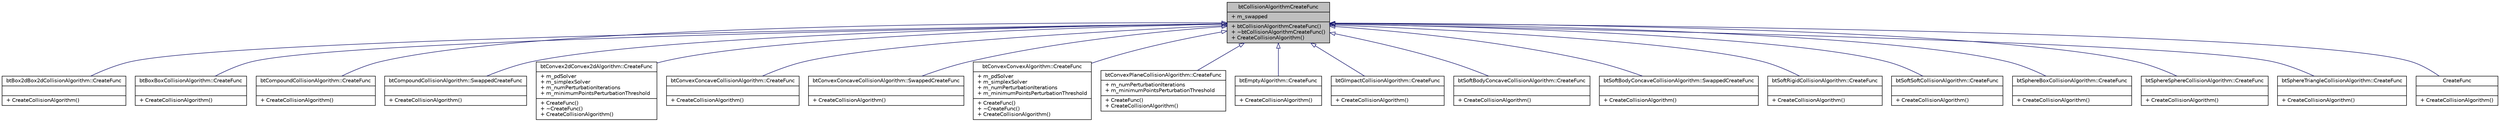 digraph G
{
  edge [fontname="Helvetica",fontsize="10",labelfontname="Helvetica",labelfontsize="10"];
  node [fontname="Helvetica",fontsize="10",shape=record];
  Node1 [label="{btCollisionAlgorithmCreateFunc\n|+ m_swapped\l|+ btCollisionAlgorithmCreateFunc()\l+ ~btCollisionAlgorithmCreateFunc()\l+ CreateCollisionAlgorithm()\l}",height=0.2,width=0.4,color="black", fillcolor="grey75", style="filled" fontcolor="black"];
  Node1 -> Node2 [dir=back,color="midnightblue",fontsize="10",style="solid",arrowtail="empty",fontname="Helvetica"];
  Node2 [label="{btBox2dBox2dCollisionAlgorithm::CreateFunc\n||+ CreateCollisionAlgorithm()\l}",height=0.2,width=0.4,color="black", fillcolor="white", style="filled",URL="$d9/d7d/structbtBox2dBox2dCollisionAlgorithm_1_1CreateFunc.html"];
  Node1 -> Node3 [dir=back,color="midnightblue",fontsize="10",style="solid",arrowtail="empty",fontname="Helvetica"];
  Node3 [label="{btBoxBoxCollisionAlgorithm::CreateFunc\n||+ CreateCollisionAlgorithm()\l}",height=0.2,width=0.4,color="black", fillcolor="white", style="filled",URL="$d5/d8c/structbtBoxBoxCollisionAlgorithm_1_1CreateFunc.html"];
  Node1 -> Node4 [dir=back,color="midnightblue",fontsize="10",style="solid",arrowtail="empty",fontname="Helvetica"];
  Node4 [label="{btCompoundCollisionAlgorithm::CreateFunc\n||+ CreateCollisionAlgorithm()\l}",height=0.2,width=0.4,color="black", fillcolor="white", style="filled",URL="$dd/d38/structbtCompoundCollisionAlgorithm_1_1CreateFunc.html"];
  Node1 -> Node5 [dir=back,color="midnightblue",fontsize="10",style="solid",arrowtail="empty",fontname="Helvetica"];
  Node5 [label="{btCompoundCollisionAlgorithm::SwappedCreateFunc\n||+ CreateCollisionAlgorithm()\l}",height=0.2,width=0.4,color="black", fillcolor="white", style="filled",URL="$dd/dfa/structbtCompoundCollisionAlgorithm_1_1SwappedCreateFunc.html"];
  Node1 -> Node6 [dir=back,color="midnightblue",fontsize="10",style="solid",arrowtail="empty",fontname="Helvetica"];
  Node6 [label="{btConvex2dConvex2dAlgorithm::CreateFunc\n|+ m_pdSolver\l+ m_simplexSolver\l+ m_numPerturbationIterations\l+ m_minimumPointsPerturbationThreshold\l|+ CreateFunc()\l+ ~CreateFunc()\l+ CreateCollisionAlgorithm()\l}",height=0.2,width=0.4,color="black", fillcolor="white", style="filled",URL="$df/d5b/structbtConvex2dConvex2dAlgorithm_1_1CreateFunc.html"];
  Node1 -> Node7 [dir=back,color="midnightblue",fontsize="10",style="solid",arrowtail="empty",fontname="Helvetica"];
  Node7 [label="{btConvexConcaveCollisionAlgorithm::CreateFunc\n||+ CreateCollisionAlgorithm()\l}",height=0.2,width=0.4,color="black", fillcolor="white", style="filled",URL="$d1/d44/structbtConvexConcaveCollisionAlgorithm_1_1CreateFunc.html"];
  Node1 -> Node8 [dir=back,color="midnightblue",fontsize="10",style="solid",arrowtail="empty",fontname="Helvetica"];
  Node8 [label="{btConvexConcaveCollisionAlgorithm::SwappedCreateFunc\n||+ CreateCollisionAlgorithm()\l}",height=0.2,width=0.4,color="black", fillcolor="white", style="filled",URL="$d3/d2f/structbtConvexConcaveCollisionAlgorithm_1_1SwappedCreateFunc.html"];
  Node1 -> Node9 [dir=back,color="midnightblue",fontsize="10",style="solid",arrowtail="empty",fontname="Helvetica"];
  Node9 [label="{btConvexConvexAlgorithm::CreateFunc\n|+ m_pdSolver\l+ m_simplexSolver\l+ m_numPerturbationIterations\l+ m_minimumPointsPerturbationThreshold\l|+ CreateFunc()\l+ ~CreateFunc()\l+ CreateCollisionAlgorithm()\l}",height=0.2,width=0.4,color="black", fillcolor="white", style="filled",URL="$df/d81/structbtConvexConvexAlgorithm_1_1CreateFunc.html"];
  Node1 -> Node10 [dir=back,color="midnightblue",fontsize="10",style="solid",arrowtail="empty",fontname="Helvetica"];
  Node10 [label="{btConvexPlaneCollisionAlgorithm::CreateFunc\n|+ m_numPerturbationIterations\l+ m_minimumPointsPerturbationThreshold\l|+ CreateFunc()\l+ CreateCollisionAlgorithm()\l}",height=0.2,width=0.4,color="black", fillcolor="white", style="filled",URL="$da/d25/structbtConvexPlaneCollisionAlgorithm_1_1CreateFunc.html"];
  Node1 -> Node11 [dir=back,color="midnightblue",fontsize="10",style="solid",arrowtail="empty",fontname="Helvetica"];
  Node11 [label="{btEmptyAlgorithm::CreateFunc\n||+ CreateCollisionAlgorithm()\l}",height=0.2,width=0.4,color="black", fillcolor="white", style="filled",URL="$db/d4c/structbtEmptyAlgorithm_1_1CreateFunc.html"];
  Node1 -> Node12 [dir=back,color="midnightblue",fontsize="10",style="solid",arrowtail="empty",fontname="Helvetica"];
  Node12 [label="{btGImpactCollisionAlgorithm::CreateFunc\n||+ CreateCollisionAlgorithm()\l}",height=0.2,width=0.4,color="black", fillcolor="white", style="filled",URL="$db/d92/structbtGImpactCollisionAlgorithm_1_1CreateFunc.html"];
  Node1 -> Node13 [dir=back,color="midnightblue",fontsize="10",style="solid",arrowtail="empty",fontname="Helvetica"];
  Node13 [label="{btSoftBodyConcaveCollisionAlgorithm::CreateFunc\n||+ CreateCollisionAlgorithm()\l}",height=0.2,width=0.4,color="black", fillcolor="white", style="filled",URL="$d5/de7/structbtSoftBodyConcaveCollisionAlgorithm_1_1CreateFunc.html"];
  Node1 -> Node14 [dir=back,color="midnightblue",fontsize="10",style="solid",arrowtail="empty",fontname="Helvetica"];
  Node14 [label="{btSoftBodyConcaveCollisionAlgorithm::SwappedCreateFunc\n||+ CreateCollisionAlgorithm()\l}",height=0.2,width=0.4,color="black", fillcolor="white", style="filled",URL="$da/d6a/structbtSoftBodyConcaveCollisionAlgorithm_1_1SwappedCreateFunc.html"];
  Node1 -> Node15 [dir=back,color="midnightblue",fontsize="10",style="solid",arrowtail="empty",fontname="Helvetica"];
  Node15 [label="{btSoftRigidCollisionAlgorithm::CreateFunc\n||+ CreateCollisionAlgorithm()\l}",height=0.2,width=0.4,color="black", fillcolor="white", style="filled",URL="$de/dab/structbtSoftRigidCollisionAlgorithm_1_1CreateFunc.html"];
  Node1 -> Node16 [dir=back,color="midnightblue",fontsize="10",style="solid",arrowtail="empty",fontname="Helvetica"];
  Node16 [label="{btSoftSoftCollisionAlgorithm::CreateFunc\n||+ CreateCollisionAlgorithm()\l}",height=0.2,width=0.4,color="black", fillcolor="white", style="filled",URL="$d6/da1/structbtSoftSoftCollisionAlgorithm_1_1CreateFunc.html"];
  Node1 -> Node17 [dir=back,color="midnightblue",fontsize="10",style="solid",arrowtail="empty",fontname="Helvetica"];
  Node17 [label="{btSphereBoxCollisionAlgorithm::CreateFunc\n||+ CreateCollisionAlgorithm()\l}",height=0.2,width=0.4,color="black", fillcolor="white", style="filled",URL="$d3/d39/structbtSphereBoxCollisionAlgorithm_1_1CreateFunc.html"];
  Node1 -> Node18 [dir=back,color="midnightblue",fontsize="10",style="solid",arrowtail="empty",fontname="Helvetica"];
  Node18 [label="{btSphereSphereCollisionAlgorithm::CreateFunc\n||+ CreateCollisionAlgorithm()\l}",height=0.2,width=0.4,color="black", fillcolor="white", style="filled",URL="$df/d87/structbtSphereSphereCollisionAlgorithm_1_1CreateFunc.html"];
  Node1 -> Node19 [dir=back,color="midnightblue",fontsize="10",style="solid",arrowtail="empty",fontname="Helvetica"];
  Node19 [label="{btSphereTriangleCollisionAlgorithm::CreateFunc\n||+ CreateCollisionAlgorithm()\l}",height=0.2,width=0.4,color="black", fillcolor="white", style="filled",URL="$d1/d96/structbtSphereTriangleCollisionAlgorithm_1_1CreateFunc.html"];
  Node1 -> Node20 [dir=back,color="midnightblue",fontsize="10",style="solid",arrowtail="empty",fontname="Helvetica"];
  Node20 [label="{CreateFunc\n||+ CreateCollisionAlgorithm()\l}",height=0.2,width=0.4,color="black", fillcolor="white", style="filled",URL="$d4/dd3/structCreateFunc.html"];
}
